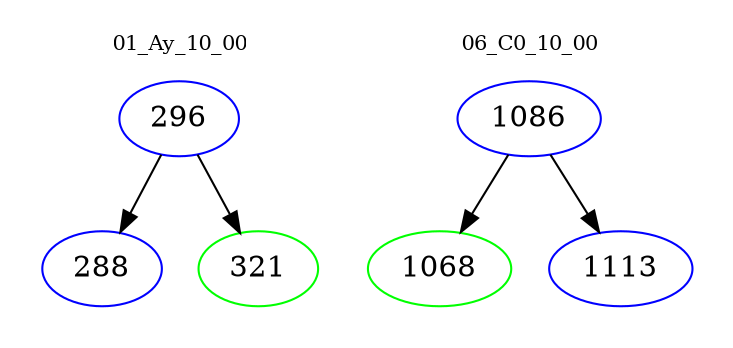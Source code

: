 digraph{
subgraph cluster_0 {
color = white
label = "01_Ay_10_00";
fontsize=10;
T0_296 [label="296", color="blue"]
T0_296 -> T0_288 [color="black"]
T0_288 [label="288", color="blue"]
T0_296 -> T0_321 [color="black"]
T0_321 [label="321", color="green"]
}
subgraph cluster_1 {
color = white
label = "06_C0_10_00";
fontsize=10;
T1_1086 [label="1086", color="blue"]
T1_1086 -> T1_1068 [color="black"]
T1_1068 [label="1068", color="green"]
T1_1086 -> T1_1113 [color="black"]
T1_1113 [label="1113", color="blue"]
}
}
